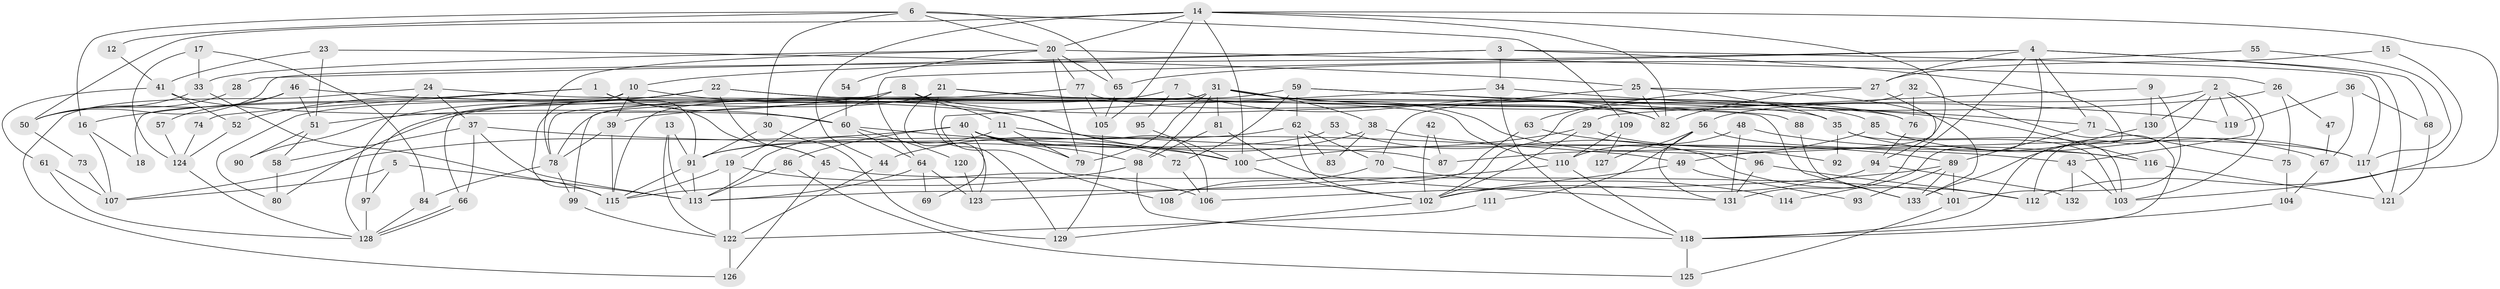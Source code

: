 // coarse degree distribution, {6: 0.09574468085106383, 2: 0.1276595744680851, 5: 0.2765957446808511, 4: 0.24468085106382978, 3: 0.10638297872340426, 7: 0.09574468085106383, 8: 0.031914893617021274, 12: 0.010638297872340425, 9: 0.010638297872340425}
// Generated by graph-tools (version 1.1) at 2025/37/03/04/25 23:37:01]
// undirected, 133 vertices, 266 edges
graph export_dot {
  node [color=gray90,style=filled];
  1;
  2;
  3;
  4;
  5;
  6;
  7;
  8;
  9;
  10;
  11;
  12;
  13;
  14;
  15;
  16;
  17;
  18;
  19;
  20;
  21;
  22;
  23;
  24;
  25;
  26;
  27;
  28;
  29;
  30;
  31;
  32;
  33;
  34;
  35;
  36;
  37;
  38;
  39;
  40;
  41;
  42;
  43;
  44;
  45;
  46;
  47;
  48;
  49;
  50;
  51;
  52;
  53;
  54;
  55;
  56;
  57;
  58;
  59;
  60;
  61;
  62;
  63;
  64;
  65;
  66;
  67;
  68;
  69;
  70;
  71;
  72;
  73;
  74;
  75;
  76;
  77;
  78;
  79;
  80;
  81;
  82;
  83;
  84;
  85;
  86;
  87;
  88;
  89;
  90;
  91;
  92;
  93;
  94;
  95;
  96;
  97;
  98;
  99;
  100;
  101;
  102;
  103;
  104;
  105;
  106;
  107;
  108;
  109;
  110;
  111;
  112;
  113;
  114;
  115;
  116;
  117;
  118;
  119;
  120;
  121;
  122;
  123;
  124;
  125;
  126;
  127;
  128;
  129;
  130;
  131;
  132;
  133;
  1 -- 60;
  1 -- 91;
  1 -- 16;
  1 -- 45;
  1 -- 74;
  2 -- 119;
  2 -- 43;
  2 -- 56;
  2 -- 103;
  2 -- 112;
  2 -- 130;
  3 -- 118;
  3 -- 117;
  3 -- 10;
  3 -- 28;
  3 -- 34;
  4 -- 121;
  4 -- 27;
  4 -- 50;
  4 -- 64;
  4 -- 68;
  4 -- 71;
  4 -- 114;
  4 -- 131;
  5 -- 97;
  5 -- 107;
  5 -- 113;
  6 -- 30;
  6 -- 20;
  6 -- 12;
  6 -- 16;
  6 -- 65;
  6 -- 109;
  7 -- 80;
  7 -- 82;
  7 -- 95;
  8 -- 11;
  8 -- 19;
  8 -- 51;
  8 -- 85;
  9 -- 29;
  9 -- 101;
  9 -- 130;
  10 -- 115;
  10 -- 18;
  10 -- 39;
  10 -- 100;
  11 -- 113;
  11 -- 79;
  11 -- 43;
  12 -- 41;
  13 -- 113;
  13 -- 91;
  13 -- 122;
  14 -- 100;
  14 -- 20;
  14 -- 44;
  14 -- 49;
  14 -- 50;
  14 -- 82;
  14 -- 105;
  14 -- 112;
  15 -- 27;
  15 -- 103;
  16 -- 18;
  16 -- 107;
  17 -- 124;
  17 -- 84;
  17 -- 33;
  19 -- 122;
  19 -- 115;
  19 -- 106;
  20 -- 33;
  20 -- 65;
  20 -- 26;
  20 -- 54;
  20 -- 77;
  20 -- 78;
  20 -- 79;
  21 -- 129;
  21 -- 123;
  21 -- 66;
  21 -- 76;
  21 -- 97;
  21 -- 110;
  22 -- 45;
  22 -- 116;
  22 -- 35;
  22 -- 52;
  22 -- 80;
  22 -- 90;
  23 -- 41;
  23 -- 25;
  23 -- 51;
  24 -- 37;
  24 -- 133;
  24 -- 126;
  24 -- 128;
  25 -- 82;
  25 -- 133;
  25 -- 35;
  25 -- 70;
  26 -- 39;
  26 -- 47;
  26 -- 75;
  27 -- 63;
  27 -- 82;
  27 -- 94;
  28 -- 50;
  29 -- 102;
  29 -- 100;
  29 -- 117;
  30 -- 91;
  30 -- 129;
  31 -- 115;
  31 -- 79;
  31 -- 38;
  31 -- 81;
  31 -- 92;
  31 -- 98;
  31 -- 99;
  31 -- 119;
  32 -- 118;
  32 -- 76;
  32 -- 102;
  33 -- 50;
  33 -- 115;
  34 -- 71;
  34 -- 108;
  34 -- 118;
  35 -- 67;
  35 -- 92;
  35 -- 103;
  36 -- 68;
  36 -- 67;
  36 -- 119;
  37 -- 49;
  37 -- 66;
  37 -- 58;
  37 -- 113;
  38 -- 96;
  38 -- 44;
  38 -- 83;
  39 -- 78;
  39 -- 115;
  40 -- 98;
  40 -- 72;
  40 -- 69;
  40 -- 79;
  40 -- 86;
  40 -- 87;
  40 -- 107;
  41 -- 61;
  41 -- 60;
  41 -- 52;
  42 -- 87;
  42 -- 102;
  43 -- 103;
  43 -- 132;
  44 -- 122;
  45 -- 126;
  45 -- 101;
  46 -- 50;
  46 -- 51;
  46 -- 57;
  46 -- 106;
  47 -- 67;
  48 -- 110;
  48 -- 131;
  48 -- 116;
  49 -- 102;
  49 -- 93;
  50 -- 73;
  51 -- 58;
  51 -- 90;
  52 -- 124;
  53 -- 112;
  53 -- 91;
  54 -- 60;
  55 -- 65;
  55 -- 117;
  56 -- 131;
  56 -- 111;
  56 -- 116;
  56 -- 127;
  57 -- 124;
  58 -- 80;
  59 -- 76;
  59 -- 78;
  59 -- 62;
  59 -- 72;
  59 -- 88;
  60 -- 100;
  60 -- 64;
  60 -- 120;
  61 -- 128;
  61 -- 107;
  62 -- 91;
  62 -- 70;
  62 -- 83;
  62 -- 102;
  63 -- 113;
  63 -- 89;
  64 -- 113;
  64 -- 69;
  64 -- 123;
  65 -- 105;
  66 -- 128;
  66 -- 128;
  67 -- 104;
  68 -- 121;
  70 -- 108;
  70 -- 114;
  71 -- 89;
  71 -- 75;
  72 -- 106;
  73 -- 107;
  74 -- 124;
  75 -- 104;
  76 -- 94;
  77 -- 78;
  77 -- 82;
  77 -- 105;
  78 -- 99;
  78 -- 84;
  81 -- 98;
  81 -- 131;
  84 -- 128;
  85 -- 103;
  85 -- 87;
  85 -- 117;
  86 -- 113;
  86 -- 125;
  88 -- 133;
  89 -- 106;
  89 -- 101;
  89 -- 93;
  89 -- 133;
  91 -- 113;
  91 -- 115;
  94 -- 102;
  94 -- 132;
  95 -- 100;
  96 -- 112;
  96 -- 131;
  97 -- 128;
  98 -- 115;
  98 -- 118;
  99 -- 122;
  100 -- 102;
  101 -- 125;
  102 -- 129;
  104 -- 118;
  105 -- 129;
  109 -- 110;
  109 -- 127;
  110 -- 118;
  110 -- 123;
  111 -- 122;
  116 -- 121;
  117 -- 121;
  118 -- 125;
  120 -- 123;
  122 -- 126;
  124 -- 128;
  130 -- 133;
}
